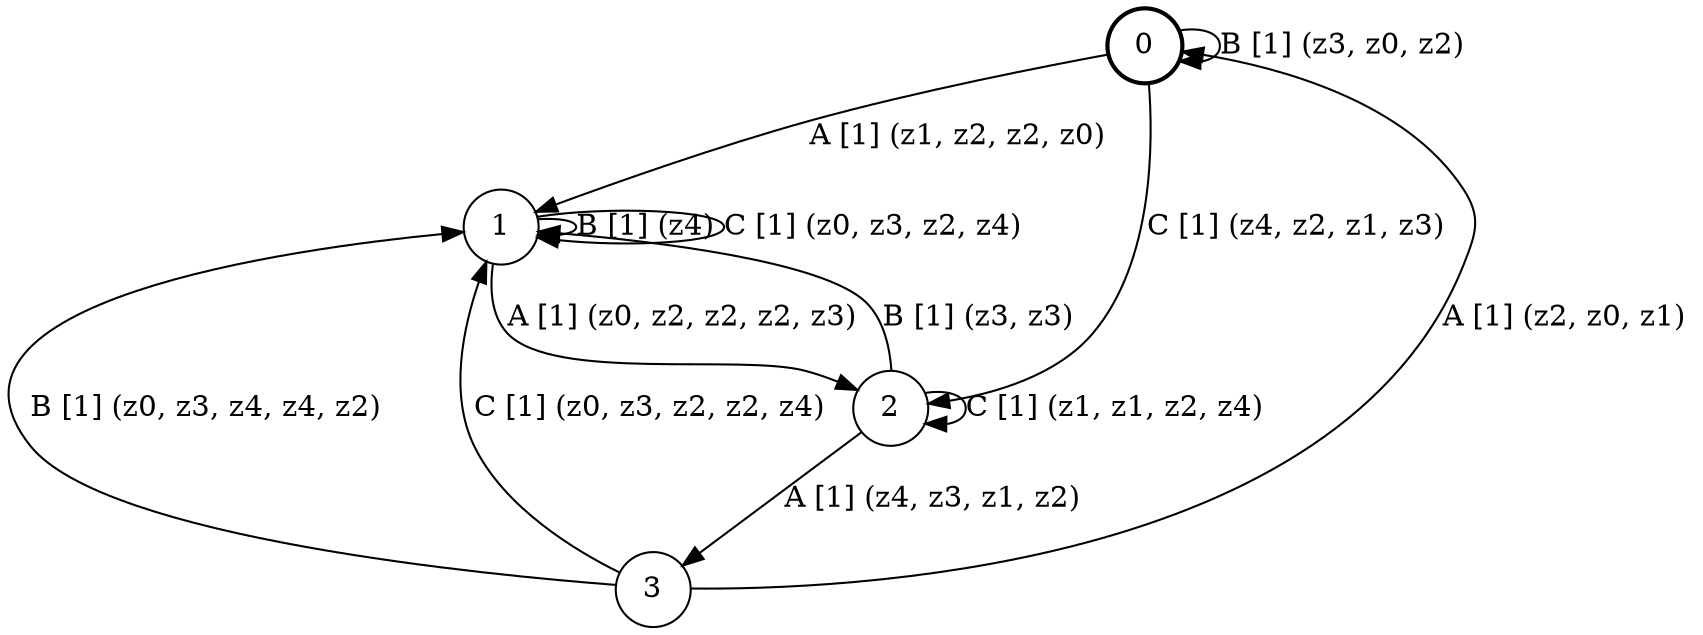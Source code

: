 # generated file, don't try to modify
# command: dot -Tpng <filename> > tree.png
digraph Automaton {
    node [shape = circle];
    0 [style = "bold"];
    0 -> 1 [label = "A [1] (z1, z2, z2, z0) "];
    0 -> 0 [label = "B [1] (z3, z0, z2) "];
    0 -> 2 [label = "C [1] (z4, z2, z1, z3) "];
    1 -> 2 [label = "A [1] (z0, z2, z2, z2, z3) "];
    1 -> 1 [label = "B [1] (z4) "];
    1 -> 1 [label = "C [1] (z0, z3, z2, z4) "];
    2 -> 3 [label = "A [1] (z4, z3, z1, z2) "];
    2 -> 1 [label = "B [1] (z3, z3) "];
    2 -> 2 [label = "C [1] (z1, z1, z2, z4) "];
    3 -> 0 [label = "A [1] (z2, z0, z1) "];
    3 -> 1 [label = "B [1] (z0, z3, z4, z4, z2) "];
    3 -> 1 [label = "C [1] (z0, z3, z2, z2, z4) "];
}
